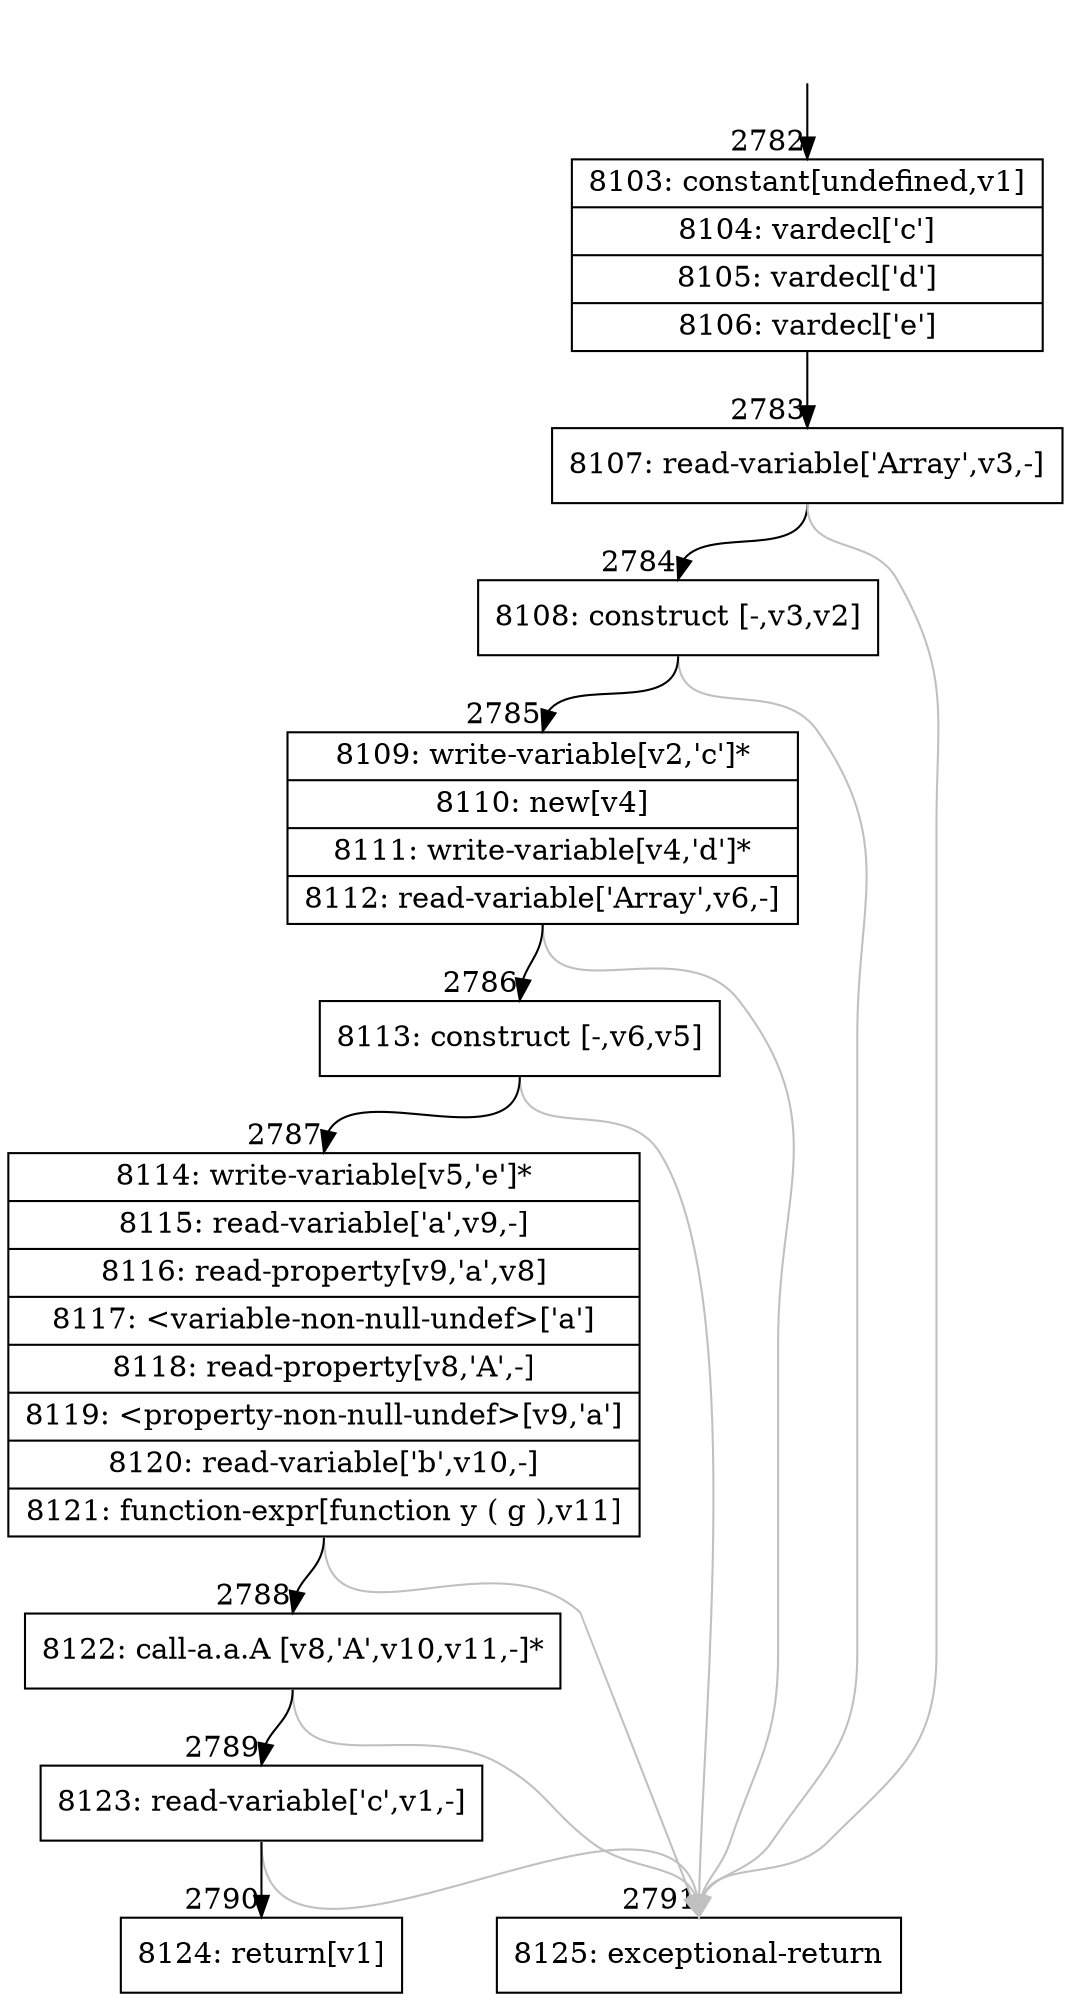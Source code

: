 digraph {
rankdir="TD"
BB_entry224[shape=none,label=""];
BB_entry224 -> BB2782 [tailport=s, headport=n, headlabel="    2782"]
BB2782 [shape=record label="{8103: constant[undefined,v1]|8104: vardecl['c']|8105: vardecl['d']|8106: vardecl['e']}" ] 
BB2782 -> BB2783 [tailport=s, headport=n, headlabel="      2783"]
BB2783 [shape=record label="{8107: read-variable['Array',v3,-]}" ] 
BB2783 -> BB2784 [tailport=s, headport=n, headlabel="      2784"]
BB2783 -> BB2791 [tailport=s, headport=n, color=gray, headlabel="      2791"]
BB2784 [shape=record label="{8108: construct [-,v3,v2]}" ] 
BB2784 -> BB2785 [tailport=s, headport=n, headlabel="      2785"]
BB2784 -> BB2791 [tailport=s, headport=n, color=gray]
BB2785 [shape=record label="{8109: write-variable[v2,'c']*|8110: new[v4]|8111: write-variable[v4,'d']*|8112: read-variable['Array',v6,-]}" ] 
BB2785 -> BB2786 [tailport=s, headport=n, headlabel="      2786"]
BB2785 -> BB2791 [tailport=s, headport=n, color=gray]
BB2786 [shape=record label="{8113: construct [-,v6,v5]}" ] 
BB2786 -> BB2787 [tailport=s, headport=n, headlabel="      2787"]
BB2786 -> BB2791 [tailport=s, headport=n, color=gray]
BB2787 [shape=record label="{8114: write-variable[v5,'e']*|8115: read-variable['a',v9,-]|8116: read-property[v9,'a',v8]|8117: \<variable-non-null-undef\>['a']|8118: read-property[v8,'A',-]|8119: \<property-non-null-undef\>[v9,'a']|8120: read-variable['b',v10,-]|8121: function-expr[function y ( g ),v11]}" ] 
BB2787 -> BB2788 [tailport=s, headport=n, headlabel="      2788"]
BB2787 -> BB2791 [tailport=s, headport=n, color=gray]
BB2788 [shape=record label="{8122: call-a.a.A [v8,'A',v10,v11,-]*}" ] 
BB2788 -> BB2789 [tailport=s, headport=n, headlabel="      2789"]
BB2788 -> BB2791 [tailport=s, headport=n, color=gray]
BB2789 [shape=record label="{8123: read-variable['c',v1,-]}" ] 
BB2789 -> BB2790 [tailport=s, headport=n, headlabel="      2790"]
BB2789 -> BB2791 [tailport=s, headport=n, color=gray]
BB2790 [shape=record label="{8124: return[v1]}" ] 
BB2791 [shape=record label="{8125: exceptional-return}" ] 
}
